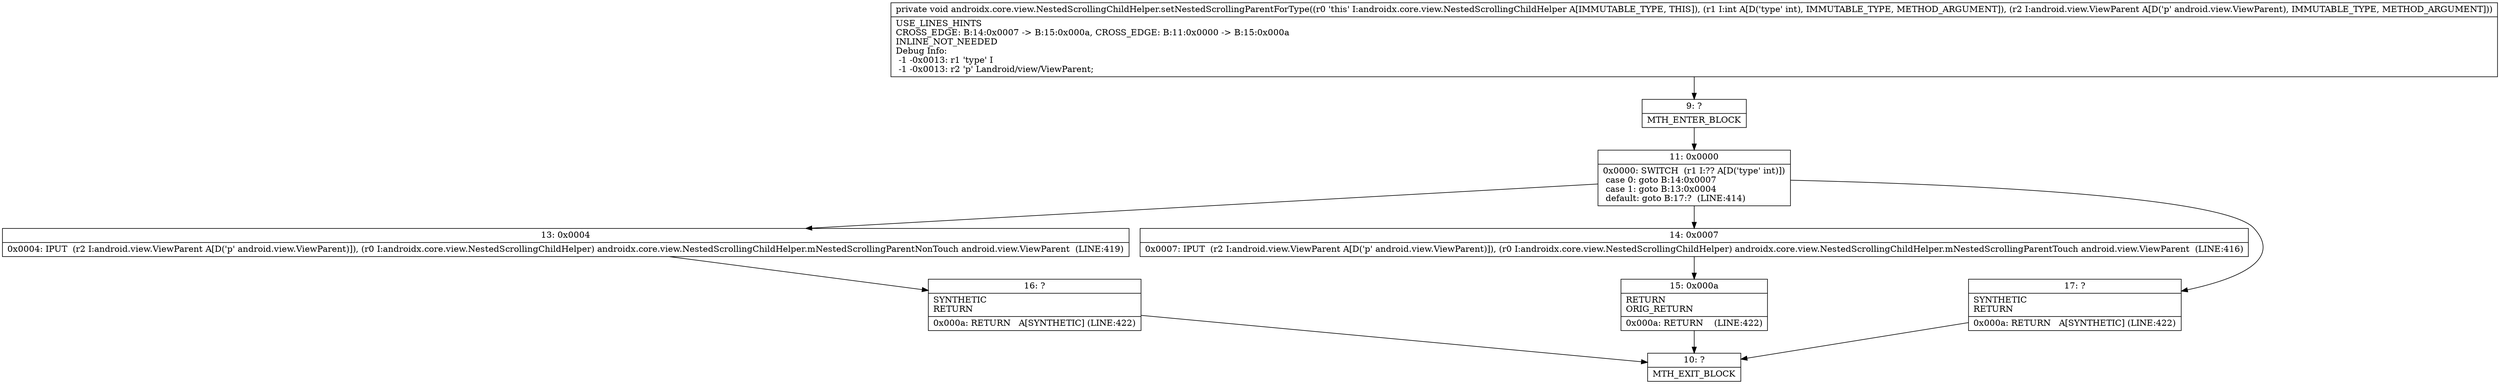 digraph "CFG forandroidx.core.view.NestedScrollingChildHelper.setNestedScrollingParentForType(ILandroid\/view\/ViewParent;)V" {
Node_9 [shape=record,label="{9\:\ ?|MTH_ENTER_BLOCK\l}"];
Node_11 [shape=record,label="{11\:\ 0x0000|0x0000: SWITCH  (r1 I:?? A[D('type' int)])\l case 0: goto B:14:0x0007\l case 1: goto B:13:0x0004\l default: goto B:17:?  (LINE:414)\l}"];
Node_13 [shape=record,label="{13\:\ 0x0004|0x0004: IPUT  (r2 I:android.view.ViewParent A[D('p' android.view.ViewParent)]), (r0 I:androidx.core.view.NestedScrollingChildHelper) androidx.core.view.NestedScrollingChildHelper.mNestedScrollingParentNonTouch android.view.ViewParent  (LINE:419)\l}"];
Node_16 [shape=record,label="{16\:\ ?|SYNTHETIC\lRETURN\l|0x000a: RETURN   A[SYNTHETIC] (LINE:422)\l}"];
Node_10 [shape=record,label="{10\:\ ?|MTH_EXIT_BLOCK\l}"];
Node_14 [shape=record,label="{14\:\ 0x0007|0x0007: IPUT  (r2 I:android.view.ViewParent A[D('p' android.view.ViewParent)]), (r0 I:androidx.core.view.NestedScrollingChildHelper) androidx.core.view.NestedScrollingChildHelper.mNestedScrollingParentTouch android.view.ViewParent  (LINE:416)\l}"];
Node_15 [shape=record,label="{15\:\ 0x000a|RETURN\lORIG_RETURN\l|0x000a: RETURN    (LINE:422)\l}"];
Node_17 [shape=record,label="{17\:\ ?|SYNTHETIC\lRETURN\l|0x000a: RETURN   A[SYNTHETIC] (LINE:422)\l}"];
MethodNode[shape=record,label="{private void androidx.core.view.NestedScrollingChildHelper.setNestedScrollingParentForType((r0 'this' I:androidx.core.view.NestedScrollingChildHelper A[IMMUTABLE_TYPE, THIS]), (r1 I:int A[D('type' int), IMMUTABLE_TYPE, METHOD_ARGUMENT]), (r2 I:android.view.ViewParent A[D('p' android.view.ViewParent), IMMUTABLE_TYPE, METHOD_ARGUMENT]))  | USE_LINES_HINTS\lCROSS_EDGE: B:14:0x0007 \-\> B:15:0x000a, CROSS_EDGE: B:11:0x0000 \-\> B:15:0x000a\lINLINE_NOT_NEEDED\lDebug Info:\l  \-1 \-0x0013: r1 'type' I\l  \-1 \-0x0013: r2 'p' Landroid\/view\/ViewParent;\l}"];
MethodNode -> Node_9;Node_9 -> Node_11;
Node_11 -> Node_13;
Node_11 -> Node_14;
Node_11 -> Node_17;
Node_13 -> Node_16;
Node_16 -> Node_10;
Node_14 -> Node_15;
Node_15 -> Node_10;
Node_17 -> Node_10;
}

